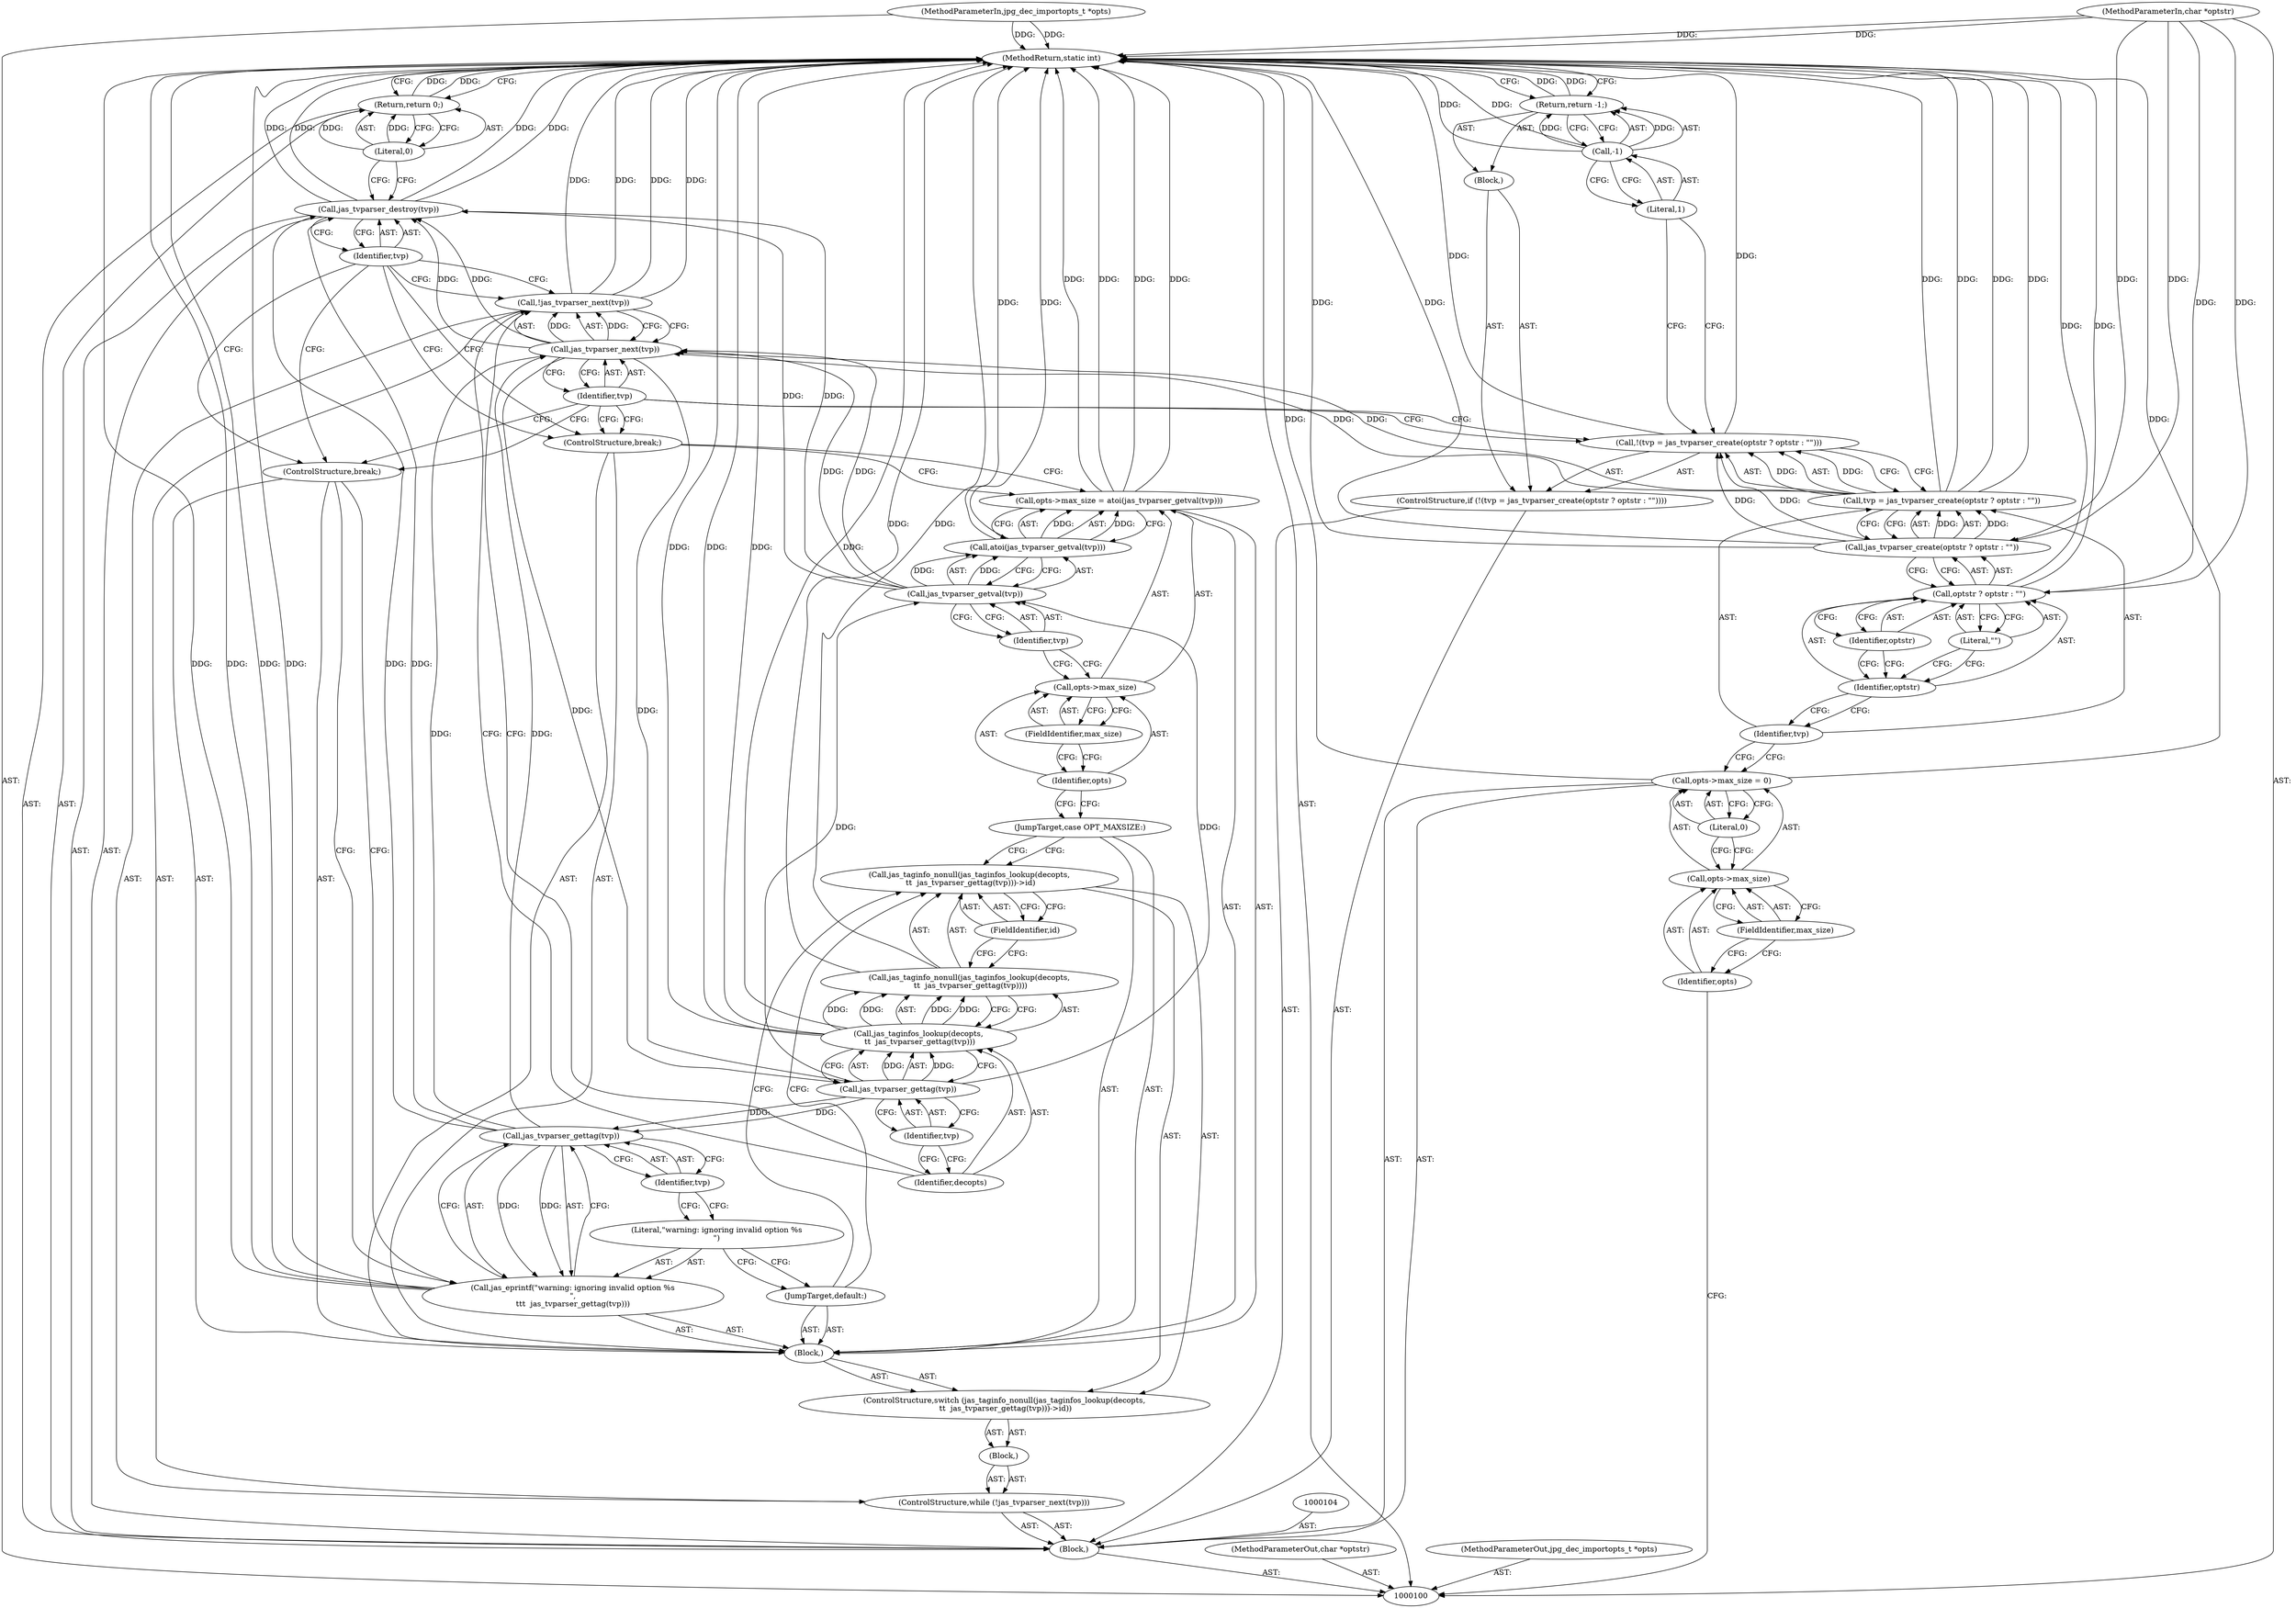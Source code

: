 digraph "1_jasper_d42b2388f7f8e0332c846675133acea151fc557a_39" {
"1000156" [label="(MethodReturn,static int)"];
"1000101" [label="(MethodParameterIn,char *optstr)"];
"1000227" [label="(MethodParameterOut,char *optstr)"];
"1000102" [label="(MethodParameterIn,jpg_dec_importopts_t *opts)"];
"1000228" [label="(MethodParameterOut,jpg_dec_importopts_t *opts)"];
"1000123" [label="(ControlStructure,while (!jas_tvparser_next(tvp)))"];
"1000126" [label="(Identifier,tvp)"];
"1000127" [label="(Block,)"];
"1000124" [label="(Call,!jas_tvparser_next(tvp))"];
"1000125" [label="(Call,jas_tvparser_next(tvp))"];
"1000129" [label="(Call,jas_taginfo_nonull(jas_taginfos_lookup(decopts,\n \t\t  jas_tvparser_gettag(tvp)))->id)"];
"1000130" [label="(Call,jas_taginfo_nonull(jas_taginfos_lookup(decopts,\n \t\t  jas_tvparser_gettag(tvp))))"];
"1000128" [label="(ControlStructure,switch (jas_taginfo_nonull(jas_taginfos_lookup(decopts,\n \t\t  jas_tvparser_gettag(tvp)))->id))"];
"1000131" [label="(Call,jas_taginfos_lookup(decopts,\n \t\t  jas_tvparser_gettag(tvp)))"];
"1000132" [label="(Identifier,decopts)"];
"1000134" [label="(Identifier,tvp)"];
"1000135" [label="(FieldIdentifier,id)"];
"1000136" [label="(Block,)"];
"1000133" [label="(Call,jas_tvparser_gettag(tvp))"];
"1000137" [label="(JumpTarget,case OPT_MAXSIZE:)"];
"1000142" [label="(Call,atoi(jas_tvparser_getval(tvp)))"];
"1000143" [label="(Call,jas_tvparser_getval(tvp))"];
"1000138" [label="(Call,opts->max_size = atoi(jas_tvparser_getval(tvp)))"];
"1000139" [label="(Call,opts->max_size)"];
"1000140" [label="(Identifier,opts)"];
"1000144" [label="(Identifier,tvp)"];
"1000141" [label="(FieldIdentifier,max_size)"];
"1000145" [label="(ControlStructure,break;)"];
"1000146" [label="(JumpTarget,default:)"];
"1000148" [label="(Literal,\"warning: ignoring invalid option %s\n\")"];
"1000147" [label="(Call,jas_eprintf(\"warning: ignoring invalid option %s\n\",\n\t\t\t  jas_tvparser_gettag(tvp)))"];
"1000150" [label="(Identifier,tvp)"];
"1000149" [label="(Call,jas_tvparser_gettag(tvp))"];
"1000103" [label="(Block,)"];
"1000151" [label="(ControlStructure,break;)"];
"1000152" [label="(Call,jas_tvparser_destroy(tvp))"];
"1000153" [label="(Identifier,tvp)"];
"1000154" [label="(Return,return 0;)"];
"1000155" [label="(Literal,0)"];
"1000105" [label="(Call,opts->max_size = 0)"];
"1000106" [label="(Call,opts->max_size)"];
"1000107" [label="(Identifier,opts)"];
"1000109" [label="(Literal,0)"];
"1000108" [label="(FieldIdentifier,max_size)"];
"1000114" [label="(Call,jas_tvparser_create(optstr ? optstr : \"\"))"];
"1000110" [label="(ControlStructure,if (!(tvp = jas_tvparser_create(optstr ? optstr : \"\"))))"];
"1000115" [label="(Call,optstr ? optstr : \"\")"];
"1000116" [label="(Identifier,optstr)"];
"1000117" [label="(Identifier,optstr)"];
"1000118" [label="(Literal,\"\")"];
"1000119" [label="(Block,)"];
"1000111" [label="(Call,!(tvp = jas_tvparser_create(optstr ? optstr : \"\")))"];
"1000112" [label="(Call,tvp = jas_tvparser_create(optstr ? optstr : \"\"))"];
"1000113" [label="(Identifier,tvp)"];
"1000121" [label="(Call,-1)"];
"1000122" [label="(Literal,1)"];
"1000120" [label="(Return,return -1;)"];
"1000156" -> "1000100"  [label="AST: "];
"1000156" -> "1000120"  [label="CFG: "];
"1000156" -> "1000154"  [label="CFG: "];
"1000120" -> "1000156"  [label="DDG: "];
"1000115" -> "1000156"  [label="DDG: "];
"1000138" -> "1000156"  [label="DDG: "];
"1000138" -> "1000156"  [label="DDG: "];
"1000124" -> "1000156"  [label="DDG: "];
"1000124" -> "1000156"  [label="DDG: "];
"1000112" -> "1000156"  [label="DDG: "];
"1000112" -> "1000156"  [label="DDG: "];
"1000152" -> "1000156"  [label="DDG: "];
"1000152" -> "1000156"  [label="DDG: "];
"1000147" -> "1000156"  [label="DDG: "];
"1000147" -> "1000156"  [label="DDG: "];
"1000142" -> "1000156"  [label="DDG: "];
"1000105" -> "1000156"  [label="DDG: "];
"1000131" -> "1000156"  [label="DDG: "];
"1000131" -> "1000156"  [label="DDG: "];
"1000114" -> "1000156"  [label="DDG: "];
"1000121" -> "1000156"  [label="DDG: "];
"1000102" -> "1000156"  [label="DDG: "];
"1000101" -> "1000156"  [label="DDG: "];
"1000111" -> "1000156"  [label="DDG: "];
"1000130" -> "1000156"  [label="DDG: "];
"1000154" -> "1000156"  [label="DDG: "];
"1000101" -> "1000100"  [label="AST: "];
"1000101" -> "1000156"  [label="DDG: "];
"1000101" -> "1000114"  [label="DDG: "];
"1000101" -> "1000115"  [label="DDG: "];
"1000227" -> "1000100"  [label="AST: "];
"1000102" -> "1000100"  [label="AST: "];
"1000102" -> "1000156"  [label="DDG: "];
"1000228" -> "1000100"  [label="AST: "];
"1000123" -> "1000103"  [label="AST: "];
"1000124" -> "1000123"  [label="AST: "];
"1000127" -> "1000123"  [label="AST: "];
"1000126" -> "1000125"  [label="AST: "];
"1000126" -> "1000145"  [label="CFG: "];
"1000126" -> "1000151"  [label="CFG: "];
"1000126" -> "1000111"  [label="CFG: "];
"1000125" -> "1000126"  [label="CFG: "];
"1000127" -> "1000123"  [label="AST: "];
"1000128" -> "1000127"  [label="AST: "];
"1000124" -> "1000123"  [label="AST: "];
"1000124" -> "1000125"  [label="CFG: "];
"1000125" -> "1000124"  [label="AST: "];
"1000132" -> "1000124"  [label="CFG: "];
"1000153" -> "1000124"  [label="CFG: "];
"1000124" -> "1000156"  [label="DDG: "];
"1000124" -> "1000156"  [label="DDG: "];
"1000125" -> "1000124"  [label="DDG: "];
"1000125" -> "1000124"  [label="AST: "];
"1000125" -> "1000126"  [label="CFG: "];
"1000126" -> "1000125"  [label="AST: "];
"1000124" -> "1000125"  [label="CFG: "];
"1000125" -> "1000124"  [label="DDG: "];
"1000143" -> "1000125"  [label="DDG: "];
"1000112" -> "1000125"  [label="DDG: "];
"1000149" -> "1000125"  [label="DDG: "];
"1000125" -> "1000133"  [label="DDG: "];
"1000125" -> "1000152"  [label="DDG: "];
"1000129" -> "1000128"  [label="AST: "];
"1000129" -> "1000135"  [label="CFG: "];
"1000130" -> "1000129"  [label="AST: "];
"1000135" -> "1000129"  [label="AST: "];
"1000137" -> "1000129"  [label="CFG: "];
"1000146" -> "1000129"  [label="CFG: "];
"1000130" -> "1000129"  [label="AST: "];
"1000130" -> "1000131"  [label="CFG: "];
"1000131" -> "1000130"  [label="AST: "];
"1000135" -> "1000130"  [label="CFG: "];
"1000130" -> "1000156"  [label="DDG: "];
"1000131" -> "1000130"  [label="DDG: "];
"1000131" -> "1000130"  [label="DDG: "];
"1000128" -> "1000127"  [label="AST: "];
"1000129" -> "1000128"  [label="AST: "];
"1000136" -> "1000128"  [label="AST: "];
"1000131" -> "1000130"  [label="AST: "];
"1000131" -> "1000133"  [label="CFG: "];
"1000132" -> "1000131"  [label="AST: "];
"1000133" -> "1000131"  [label="AST: "];
"1000130" -> "1000131"  [label="CFG: "];
"1000131" -> "1000156"  [label="DDG: "];
"1000131" -> "1000156"  [label="DDG: "];
"1000131" -> "1000130"  [label="DDG: "];
"1000131" -> "1000130"  [label="DDG: "];
"1000133" -> "1000131"  [label="DDG: "];
"1000132" -> "1000131"  [label="AST: "];
"1000132" -> "1000124"  [label="CFG: "];
"1000134" -> "1000132"  [label="CFG: "];
"1000134" -> "1000133"  [label="AST: "];
"1000134" -> "1000132"  [label="CFG: "];
"1000133" -> "1000134"  [label="CFG: "];
"1000135" -> "1000129"  [label="AST: "];
"1000135" -> "1000130"  [label="CFG: "];
"1000129" -> "1000135"  [label="CFG: "];
"1000136" -> "1000128"  [label="AST: "];
"1000137" -> "1000136"  [label="AST: "];
"1000138" -> "1000136"  [label="AST: "];
"1000145" -> "1000136"  [label="AST: "];
"1000146" -> "1000136"  [label="AST: "];
"1000147" -> "1000136"  [label="AST: "];
"1000151" -> "1000136"  [label="AST: "];
"1000133" -> "1000131"  [label="AST: "];
"1000133" -> "1000134"  [label="CFG: "];
"1000134" -> "1000133"  [label="AST: "];
"1000131" -> "1000133"  [label="CFG: "];
"1000133" -> "1000131"  [label="DDG: "];
"1000125" -> "1000133"  [label="DDG: "];
"1000133" -> "1000143"  [label="DDG: "];
"1000133" -> "1000149"  [label="DDG: "];
"1000137" -> "1000136"  [label="AST: "];
"1000137" -> "1000129"  [label="CFG: "];
"1000140" -> "1000137"  [label="CFG: "];
"1000142" -> "1000138"  [label="AST: "];
"1000142" -> "1000143"  [label="CFG: "];
"1000143" -> "1000142"  [label="AST: "];
"1000138" -> "1000142"  [label="CFG: "];
"1000142" -> "1000156"  [label="DDG: "];
"1000142" -> "1000138"  [label="DDG: "];
"1000143" -> "1000142"  [label="DDG: "];
"1000143" -> "1000142"  [label="AST: "];
"1000143" -> "1000144"  [label="CFG: "];
"1000144" -> "1000143"  [label="AST: "];
"1000142" -> "1000143"  [label="CFG: "];
"1000143" -> "1000125"  [label="DDG: "];
"1000143" -> "1000142"  [label="DDG: "];
"1000133" -> "1000143"  [label="DDG: "];
"1000143" -> "1000152"  [label="DDG: "];
"1000138" -> "1000136"  [label="AST: "];
"1000138" -> "1000142"  [label="CFG: "];
"1000139" -> "1000138"  [label="AST: "];
"1000142" -> "1000138"  [label="AST: "];
"1000145" -> "1000138"  [label="CFG: "];
"1000138" -> "1000156"  [label="DDG: "];
"1000138" -> "1000156"  [label="DDG: "];
"1000142" -> "1000138"  [label="DDG: "];
"1000139" -> "1000138"  [label="AST: "];
"1000139" -> "1000141"  [label="CFG: "];
"1000140" -> "1000139"  [label="AST: "];
"1000141" -> "1000139"  [label="AST: "];
"1000144" -> "1000139"  [label="CFG: "];
"1000140" -> "1000139"  [label="AST: "];
"1000140" -> "1000137"  [label="CFG: "];
"1000141" -> "1000140"  [label="CFG: "];
"1000144" -> "1000143"  [label="AST: "];
"1000144" -> "1000139"  [label="CFG: "];
"1000143" -> "1000144"  [label="CFG: "];
"1000141" -> "1000139"  [label="AST: "];
"1000141" -> "1000140"  [label="CFG: "];
"1000139" -> "1000141"  [label="CFG: "];
"1000145" -> "1000136"  [label="AST: "];
"1000145" -> "1000138"  [label="CFG: "];
"1000126" -> "1000145"  [label="CFG: "];
"1000153" -> "1000145"  [label="CFG: "];
"1000146" -> "1000136"  [label="AST: "];
"1000146" -> "1000129"  [label="CFG: "];
"1000148" -> "1000146"  [label="CFG: "];
"1000148" -> "1000147"  [label="AST: "];
"1000148" -> "1000146"  [label="CFG: "];
"1000150" -> "1000148"  [label="CFG: "];
"1000147" -> "1000136"  [label="AST: "];
"1000147" -> "1000149"  [label="CFG: "];
"1000148" -> "1000147"  [label="AST: "];
"1000149" -> "1000147"  [label="AST: "];
"1000151" -> "1000147"  [label="CFG: "];
"1000147" -> "1000156"  [label="DDG: "];
"1000147" -> "1000156"  [label="DDG: "];
"1000149" -> "1000147"  [label="DDG: "];
"1000150" -> "1000149"  [label="AST: "];
"1000150" -> "1000148"  [label="CFG: "];
"1000149" -> "1000150"  [label="CFG: "];
"1000149" -> "1000147"  [label="AST: "];
"1000149" -> "1000150"  [label="CFG: "];
"1000150" -> "1000149"  [label="AST: "];
"1000147" -> "1000149"  [label="CFG: "];
"1000149" -> "1000125"  [label="DDG: "];
"1000149" -> "1000147"  [label="DDG: "];
"1000133" -> "1000149"  [label="DDG: "];
"1000149" -> "1000152"  [label="DDG: "];
"1000103" -> "1000100"  [label="AST: "];
"1000104" -> "1000103"  [label="AST: "];
"1000105" -> "1000103"  [label="AST: "];
"1000110" -> "1000103"  [label="AST: "];
"1000123" -> "1000103"  [label="AST: "];
"1000152" -> "1000103"  [label="AST: "];
"1000154" -> "1000103"  [label="AST: "];
"1000151" -> "1000136"  [label="AST: "];
"1000151" -> "1000147"  [label="CFG: "];
"1000126" -> "1000151"  [label="CFG: "];
"1000153" -> "1000151"  [label="CFG: "];
"1000152" -> "1000103"  [label="AST: "];
"1000152" -> "1000153"  [label="CFG: "];
"1000153" -> "1000152"  [label="AST: "];
"1000155" -> "1000152"  [label="CFG: "];
"1000152" -> "1000156"  [label="DDG: "];
"1000152" -> "1000156"  [label="DDG: "];
"1000125" -> "1000152"  [label="DDG: "];
"1000143" -> "1000152"  [label="DDG: "];
"1000149" -> "1000152"  [label="DDG: "];
"1000153" -> "1000152"  [label="AST: "];
"1000153" -> "1000124"  [label="CFG: "];
"1000153" -> "1000145"  [label="CFG: "];
"1000153" -> "1000151"  [label="CFG: "];
"1000152" -> "1000153"  [label="CFG: "];
"1000154" -> "1000103"  [label="AST: "];
"1000154" -> "1000155"  [label="CFG: "];
"1000155" -> "1000154"  [label="AST: "];
"1000156" -> "1000154"  [label="CFG: "];
"1000154" -> "1000156"  [label="DDG: "];
"1000155" -> "1000154"  [label="DDG: "];
"1000155" -> "1000154"  [label="AST: "];
"1000155" -> "1000152"  [label="CFG: "];
"1000154" -> "1000155"  [label="CFG: "];
"1000155" -> "1000154"  [label="DDG: "];
"1000105" -> "1000103"  [label="AST: "];
"1000105" -> "1000109"  [label="CFG: "];
"1000106" -> "1000105"  [label="AST: "];
"1000109" -> "1000105"  [label="AST: "];
"1000113" -> "1000105"  [label="CFG: "];
"1000105" -> "1000156"  [label="DDG: "];
"1000106" -> "1000105"  [label="AST: "];
"1000106" -> "1000108"  [label="CFG: "];
"1000107" -> "1000106"  [label="AST: "];
"1000108" -> "1000106"  [label="AST: "];
"1000109" -> "1000106"  [label="CFG: "];
"1000107" -> "1000106"  [label="AST: "];
"1000107" -> "1000100"  [label="CFG: "];
"1000108" -> "1000107"  [label="CFG: "];
"1000109" -> "1000105"  [label="AST: "];
"1000109" -> "1000106"  [label="CFG: "];
"1000105" -> "1000109"  [label="CFG: "];
"1000108" -> "1000106"  [label="AST: "];
"1000108" -> "1000107"  [label="CFG: "];
"1000106" -> "1000108"  [label="CFG: "];
"1000114" -> "1000112"  [label="AST: "];
"1000114" -> "1000115"  [label="CFG: "];
"1000115" -> "1000114"  [label="AST: "];
"1000112" -> "1000114"  [label="CFG: "];
"1000114" -> "1000156"  [label="DDG: "];
"1000114" -> "1000111"  [label="DDG: "];
"1000114" -> "1000112"  [label="DDG: "];
"1000101" -> "1000114"  [label="DDG: "];
"1000110" -> "1000103"  [label="AST: "];
"1000111" -> "1000110"  [label="AST: "];
"1000119" -> "1000110"  [label="AST: "];
"1000115" -> "1000114"  [label="AST: "];
"1000115" -> "1000117"  [label="CFG: "];
"1000115" -> "1000118"  [label="CFG: "];
"1000116" -> "1000115"  [label="AST: "];
"1000117" -> "1000115"  [label="AST: "];
"1000118" -> "1000115"  [label="AST: "];
"1000114" -> "1000115"  [label="CFG: "];
"1000115" -> "1000156"  [label="DDG: "];
"1000101" -> "1000115"  [label="DDG: "];
"1000116" -> "1000115"  [label="AST: "];
"1000116" -> "1000113"  [label="CFG: "];
"1000117" -> "1000116"  [label="CFG: "];
"1000118" -> "1000116"  [label="CFG: "];
"1000117" -> "1000115"  [label="AST: "];
"1000117" -> "1000116"  [label="CFG: "];
"1000115" -> "1000117"  [label="CFG: "];
"1000118" -> "1000115"  [label="AST: "];
"1000118" -> "1000116"  [label="CFG: "];
"1000115" -> "1000118"  [label="CFG: "];
"1000119" -> "1000110"  [label="AST: "];
"1000120" -> "1000119"  [label="AST: "];
"1000111" -> "1000110"  [label="AST: "];
"1000111" -> "1000112"  [label="CFG: "];
"1000112" -> "1000111"  [label="AST: "];
"1000122" -> "1000111"  [label="CFG: "];
"1000126" -> "1000111"  [label="CFG: "];
"1000111" -> "1000156"  [label="DDG: "];
"1000112" -> "1000111"  [label="DDG: "];
"1000114" -> "1000111"  [label="DDG: "];
"1000112" -> "1000111"  [label="AST: "];
"1000112" -> "1000114"  [label="CFG: "];
"1000113" -> "1000112"  [label="AST: "];
"1000114" -> "1000112"  [label="AST: "];
"1000111" -> "1000112"  [label="CFG: "];
"1000112" -> "1000156"  [label="DDG: "];
"1000112" -> "1000156"  [label="DDG: "];
"1000112" -> "1000111"  [label="DDG: "];
"1000114" -> "1000112"  [label="DDG: "];
"1000112" -> "1000125"  [label="DDG: "];
"1000113" -> "1000112"  [label="AST: "];
"1000113" -> "1000105"  [label="CFG: "];
"1000116" -> "1000113"  [label="CFG: "];
"1000121" -> "1000120"  [label="AST: "];
"1000121" -> "1000122"  [label="CFG: "];
"1000122" -> "1000121"  [label="AST: "];
"1000120" -> "1000121"  [label="CFG: "];
"1000121" -> "1000156"  [label="DDG: "];
"1000121" -> "1000120"  [label="DDG: "];
"1000122" -> "1000121"  [label="AST: "];
"1000122" -> "1000111"  [label="CFG: "];
"1000121" -> "1000122"  [label="CFG: "];
"1000120" -> "1000119"  [label="AST: "];
"1000120" -> "1000121"  [label="CFG: "];
"1000121" -> "1000120"  [label="AST: "];
"1000156" -> "1000120"  [label="CFG: "];
"1000120" -> "1000156"  [label="DDG: "];
"1000121" -> "1000120"  [label="DDG: "];
}

